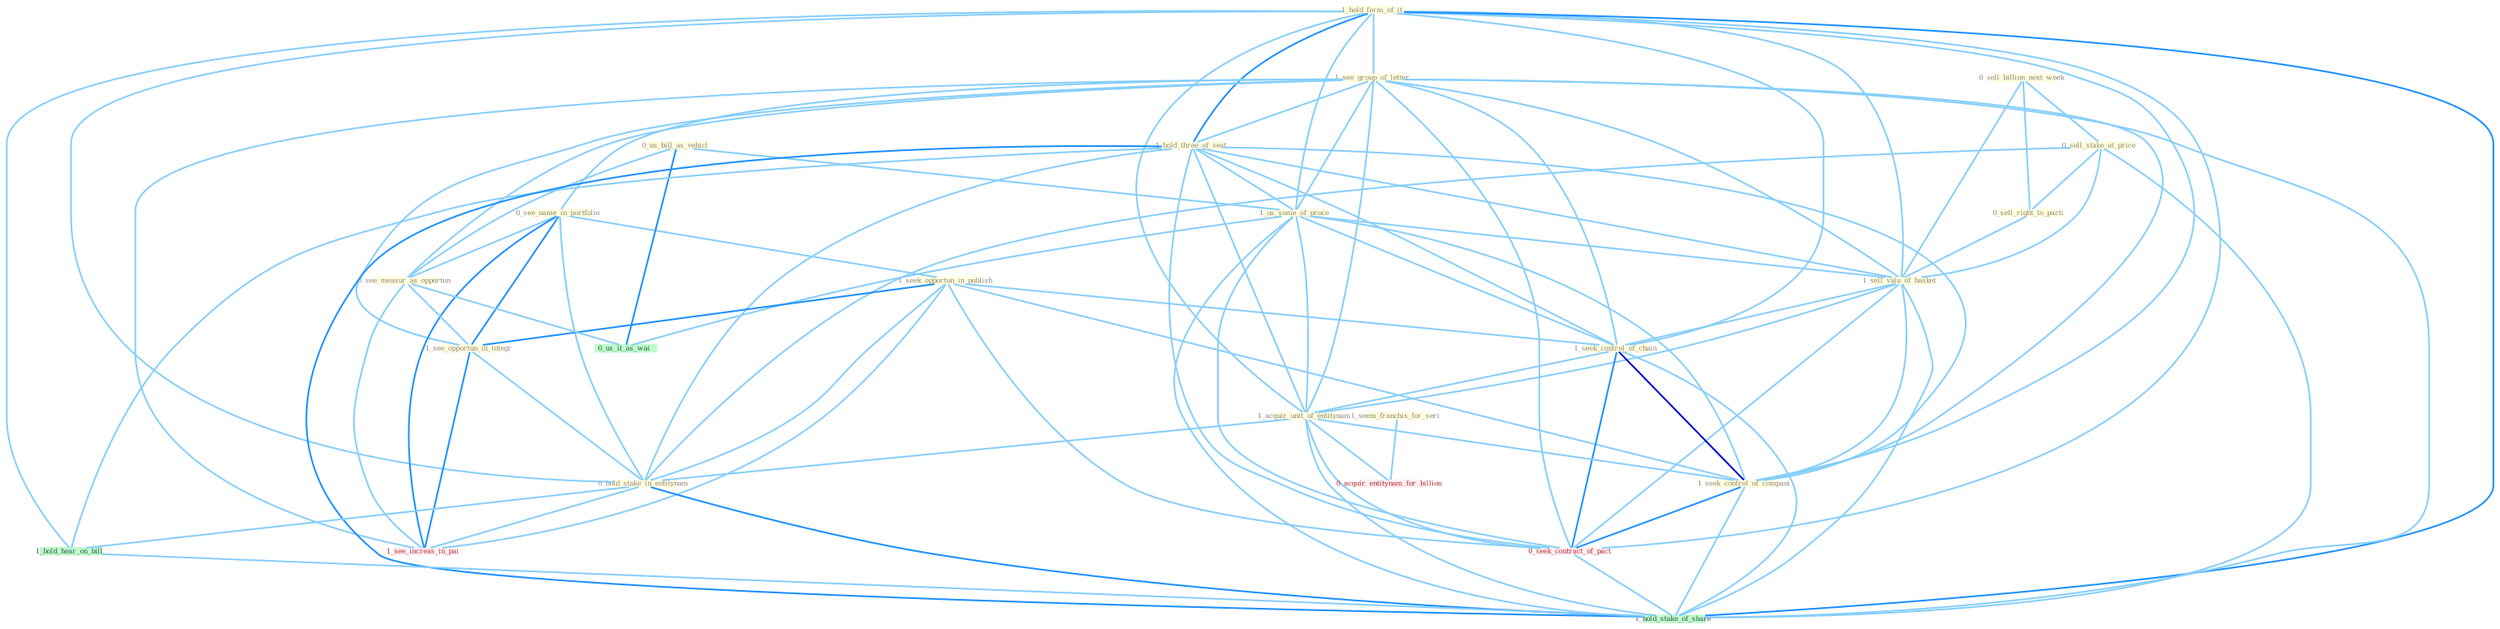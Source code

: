 Graph G{ 
    node
    [shape=polygon,style=filled,width=.5,height=.06,color="#BDFCC9",fixedsize=true,fontsize=4,
    fontcolor="#2f4f4f"];
    {node
    [color="#ffffe0", fontcolor="#8b7d6b"] "0_sell_billion_next_week " "1_hold_form_of_it " "0_sell_stake_at_price " "1_see_group_of_letter " "0_see_name_in_portfolio " "0_us_bill_as_vehicl " "1_hold_three_of_seat " "0_sell_right_to_parti " "1_us_some_of_proce " "1_seek_opportun_in_publish " "1_sell_valu_of_basket " "1_seek_control_of_chain " "0_see_measur_as_opportun " "1_see_opportun_in_integr " "1_acquir_unit_of_entitynam " "1_seem_franchis_for_seri " "0_hold_stake_in_entitynam " "1_seek_control_of_compani "}
{node [color="#fff0f5", fontcolor="#b22222"] "0_seek_contract_of_pact " "0_acquir_entitynam_for_billion " "1_see_increas_in_pai "}
edge [color="#B0E2FF"];

	"0_sell_billion_next_week " -- "0_sell_stake_at_price " [w="1", color="#87cefa" ];
	"0_sell_billion_next_week " -- "0_sell_right_to_parti " [w="1", color="#87cefa" ];
	"0_sell_billion_next_week " -- "1_sell_valu_of_basket " [w="1", color="#87cefa" ];
	"1_hold_form_of_it " -- "1_see_group_of_letter " [w="1", color="#87cefa" ];
	"1_hold_form_of_it " -- "1_hold_three_of_seat " [w="2", color="#1e90ff" , len=0.8];
	"1_hold_form_of_it " -- "1_us_some_of_proce " [w="1", color="#87cefa" ];
	"1_hold_form_of_it " -- "1_sell_valu_of_basket " [w="1", color="#87cefa" ];
	"1_hold_form_of_it " -- "1_seek_control_of_chain " [w="1", color="#87cefa" ];
	"1_hold_form_of_it " -- "1_acquir_unit_of_entitynam " [w="1", color="#87cefa" ];
	"1_hold_form_of_it " -- "0_hold_stake_in_entitynam " [w="1", color="#87cefa" ];
	"1_hold_form_of_it " -- "1_seek_control_of_compani " [w="1", color="#87cefa" ];
	"1_hold_form_of_it " -- "0_seek_contract_of_pact " [w="1", color="#87cefa" ];
	"1_hold_form_of_it " -- "1_hold_hear_on_bill " [w="1", color="#87cefa" ];
	"1_hold_form_of_it " -- "1_hold_stake_of_share " [w="2", color="#1e90ff" , len=0.8];
	"0_sell_stake_at_price " -- "0_sell_right_to_parti " [w="1", color="#87cefa" ];
	"0_sell_stake_at_price " -- "1_sell_valu_of_basket " [w="1", color="#87cefa" ];
	"0_sell_stake_at_price " -- "0_hold_stake_in_entitynam " [w="1", color="#87cefa" ];
	"0_sell_stake_at_price " -- "1_hold_stake_of_share " [w="1", color="#87cefa" ];
	"1_see_group_of_letter " -- "0_see_name_in_portfolio " [w="1", color="#87cefa" ];
	"1_see_group_of_letter " -- "1_hold_three_of_seat " [w="1", color="#87cefa" ];
	"1_see_group_of_letter " -- "1_us_some_of_proce " [w="1", color="#87cefa" ];
	"1_see_group_of_letter " -- "1_sell_valu_of_basket " [w="1", color="#87cefa" ];
	"1_see_group_of_letter " -- "1_seek_control_of_chain " [w="1", color="#87cefa" ];
	"1_see_group_of_letter " -- "0_see_measur_as_opportun " [w="1", color="#87cefa" ];
	"1_see_group_of_letter " -- "1_see_opportun_in_integr " [w="1", color="#87cefa" ];
	"1_see_group_of_letter " -- "1_acquir_unit_of_entitynam " [w="1", color="#87cefa" ];
	"1_see_group_of_letter " -- "1_seek_control_of_compani " [w="1", color="#87cefa" ];
	"1_see_group_of_letter " -- "0_seek_contract_of_pact " [w="1", color="#87cefa" ];
	"1_see_group_of_letter " -- "1_see_increas_in_pai " [w="1", color="#87cefa" ];
	"1_see_group_of_letter " -- "1_hold_stake_of_share " [w="1", color="#87cefa" ];
	"0_see_name_in_portfolio " -- "1_seek_opportun_in_publish " [w="1", color="#87cefa" ];
	"0_see_name_in_portfolio " -- "0_see_measur_as_opportun " [w="1", color="#87cefa" ];
	"0_see_name_in_portfolio " -- "1_see_opportun_in_integr " [w="2", color="#1e90ff" , len=0.8];
	"0_see_name_in_portfolio " -- "0_hold_stake_in_entitynam " [w="1", color="#87cefa" ];
	"0_see_name_in_portfolio " -- "1_see_increas_in_pai " [w="2", color="#1e90ff" , len=0.8];
	"0_us_bill_as_vehicl " -- "1_us_some_of_proce " [w="1", color="#87cefa" ];
	"0_us_bill_as_vehicl " -- "0_see_measur_as_opportun " [w="1", color="#87cefa" ];
	"0_us_bill_as_vehicl " -- "0_us_it_as_wai " [w="2", color="#1e90ff" , len=0.8];
	"1_hold_three_of_seat " -- "1_us_some_of_proce " [w="1", color="#87cefa" ];
	"1_hold_three_of_seat " -- "1_sell_valu_of_basket " [w="1", color="#87cefa" ];
	"1_hold_three_of_seat " -- "1_seek_control_of_chain " [w="1", color="#87cefa" ];
	"1_hold_three_of_seat " -- "1_acquir_unit_of_entitynam " [w="1", color="#87cefa" ];
	"1_hold_three_of_seat " -- "0_hold_stake_in_entitynam " [w="1", color="#87cefa" ];
	"1_hold_three_of_seat " -- "1_seek_control_of_compani " [w="1", color="#87cefa" ];
	"1_hold_three_of_seat " -- "0_seek_contract_of_pact " [w="1", color="#87cefa" ];
	"1_hold_three_of_seat " -- "1_hold_hear_on_bill " [w="1", color="#87cefa" ];
	"1_hold_three_of_seat " -- "1_hold_stake_of_share " [w="2", color="#1e90ff" , len=0.8];
	"0_sell_right_to_parti " -- "1_sell_valu_of_basket " [w="1", color="#87cefa" ];
	"1_us_some_of_proce " -- "1_sell_valu_of_basket " [w="1", color="#87cefa" ];
	"1_us_some_of_proce " -- "1_seek_control_of_chain " [w="1", color="#87cefa" ];
	"1_us_some_of_proce " -- "1_acquir_unit_of_entitynam " [w="1", color="#87cefa" ];
	"1_us_some_of_proce " -- "1_seek_control_of_compani " [w="1", color="#87cefa" ];
	"1_us_some_of_proce " -- "0_seek_contract_of_pact " [w="1", color="#87cefa" ];
	"1_us_some_of_proce " -- "0_us_it_as_wai " [w="1", color="#87cefa" ];
	"1_us_some_of_proce " -- "1_hold_stake_of_share " [w="1", color="#87cefa" ];
	"1_seek_opportun_in_publish " -- "1_seek_control_of_chain " [w="1", color="#87cefa" ];
	"1_seek_opportun_in_publish " -- "1_see_opportun_in_integr " [w="2", color="#1e90ff" , len=0.8];
	"1_seek_opportun_in_publish " -- "0_hold_stake_in_entitynam " [w="1", color="#87cefa" ];
	"1_seek_opportun_in_publish " -- "1_seek_control_of_compani " [w="1", color="#87cefa" ];
	"1_seek_opportun_in_publish " -- "0_seek_contract_of_pact " [w="1", color="#87cefa" ];
	"1_seek_opportun_in_publish " -- "1_see_increas_in_pai " [w="1", color="#87cefa" ];
	"1_sell_valu_of_basket " -- "1_seek_control_of_chain " [w="1", color="#87cefa" ];
	"1_sell_valu_of_basket " -- "1_acquir_unit_of_entitynam " [w="1", color="#87cefa" ];
	"1_sell_valu_of_basket " -- "1_seek_control_of_compani " [w="1", color="#87cefa" ];
	"1_sell_valu_of_basket " -- "0_seek_contract_of_pact " [w="1", color="#87cefa" ];
	"1_sell_valu_of_basket " -- "1_hold_stake_of_share " [w="1", color="#87cefa" ];
	"1_seek_control_of_chain " -- "1_acquir_unit_of_entitynam " [w="1", color="#87cefa" ];
	"1_seek_control_of_chain " -- "1_seek_control_of_compani " [w="3", color="#0000cd" , len=0.6];
	"1_seek_control_of_chain " -- "0_seek_contract_of_pact " [w="2", color="#1e90ff" , len=0.8];
	"1_seek_control_of_chain " -- "1_hold_stake_of_share " [w="1", color="#87cefa" ];
	"0_see_measur_as_opportun " -- "1_see_opportun_in_integr " [w="1", color="#87cefa" ];
	"0_see_measur_as_opportun " -- "0_us_it_as_wai " [w="1", color="#87cefa" ];
	"0_see_measur_as_opportun " -- "1_see_increas_in_pai " [w="1", color="#87cefa" ];
	"1_see_opportun_in_integr " -- "0_hold_stake_in_entitynam " [w="1", color="#87cefa" ];
	"1_see_opportun_in_integr " -- "1_see_increas_in_pai " [w="2", color="#1e90ff" , len=0.8];
	"1_acquir_unit_of_entitynam " -- "0_hold_stake_in_entitynam " [w="1", color="#87cefa" ];
	"1_acquir_unit_of_entitynam " -- "1_seek_control_of_compani " [w="1", color="#87cefa" ];
	"1_acquir_unit_of_entitynam " -- "0_seek_contract_of_pact " [w="1", color="#87cefa" ];
	"1_acquir_unit_of_entitynam " -- "0_acquir_entitynam_for_billion " [w="1", color="#87cefa" ];
	"1_acquir_unit_of_entitynam " -- "1_hold_stake_of_share " [w="1", color="#87cefa" ];
	"1_seem_franchis_for_seri " -- "0_acquir_entitynam_for_billion " [w="1", color="#87cefa" ];
	"0_hold_stake_in_entitynam " -- "1_see_increas_in_pai " [w="1", color="#87cefa" ];
	"0_hold_stake_in_entitynam " -- "1_hold_hear_on_bill " [w="1", color="#87cefa" ];
	"0_hold_stake_in_entitynam " -- "1_hold_stake_of_share " [w="2", color="#1e90ff" , len=0.8];
	"1_seek_control_of_compani " -- "0_seek_contract_of_pact " [w="2", color="#1e90ff" , len=0.8];
	"1_seek_control_of_compani " -- "1_hold_stake_of_share " [w="1", color="#87cefa" ];
	"0_seek_contract_of_pact " -- "1_hold_stake_of_share " [w="1", color="#87cefa" ];
	"1_hold_hear_on_bill " -- "1_hold_stake_of_share " [w="1", color="#87cefa" ];
}